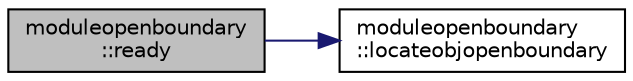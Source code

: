 digraph "moduleopenboundary::ready"
{
 // LATEX_PDF_SIZE
  edge [fontname="Helvetica",fontsize="10",labelfontname="Helvetica",labelfontsize="10"];
  node [fontname="Helvetica",fontsize="10",shape=record];
  rankdir="LR";
  Node1 [label="moduleopenboundary\l::ready",height=0.2,width=0.4,color="black", fillcolor="grey75", style="filled", fontcolor="black",tooltip=" "];
  Node1 -> Node2 [color="midnightblue",fontsize="10",style="solid",fontname="Helvetica"];
  Node2 [label="moduleopenboundary\l::locateobjopenboundary",height=0.2,width=0.4,color="black", fillcolor="white", style="filled",URL="$namespacemoduleopenboundary.html#a574d2a20bc25ffca8219ecde4cb1c29f",tooltip=" "];
}
